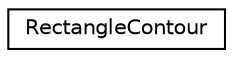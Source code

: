 digraph "Graficzna hierarchia klas"
{
  edge [fontname="Helvetica",fontsize="10",labelfontname="Helvetica",labelfontsize="10"];
  node [fontname="Helvetica",fontsize="10",shape=record];
  rankdir="LR";
  Node0 [label="RectangleContour",height=0.2,width=0.4,color="black", fillcolor="white", style="filled",URL="$class_rectangle_contour.html",tooltip="Klasa definiuje pojęcie obrysu prostopadłościennego. "];
}
